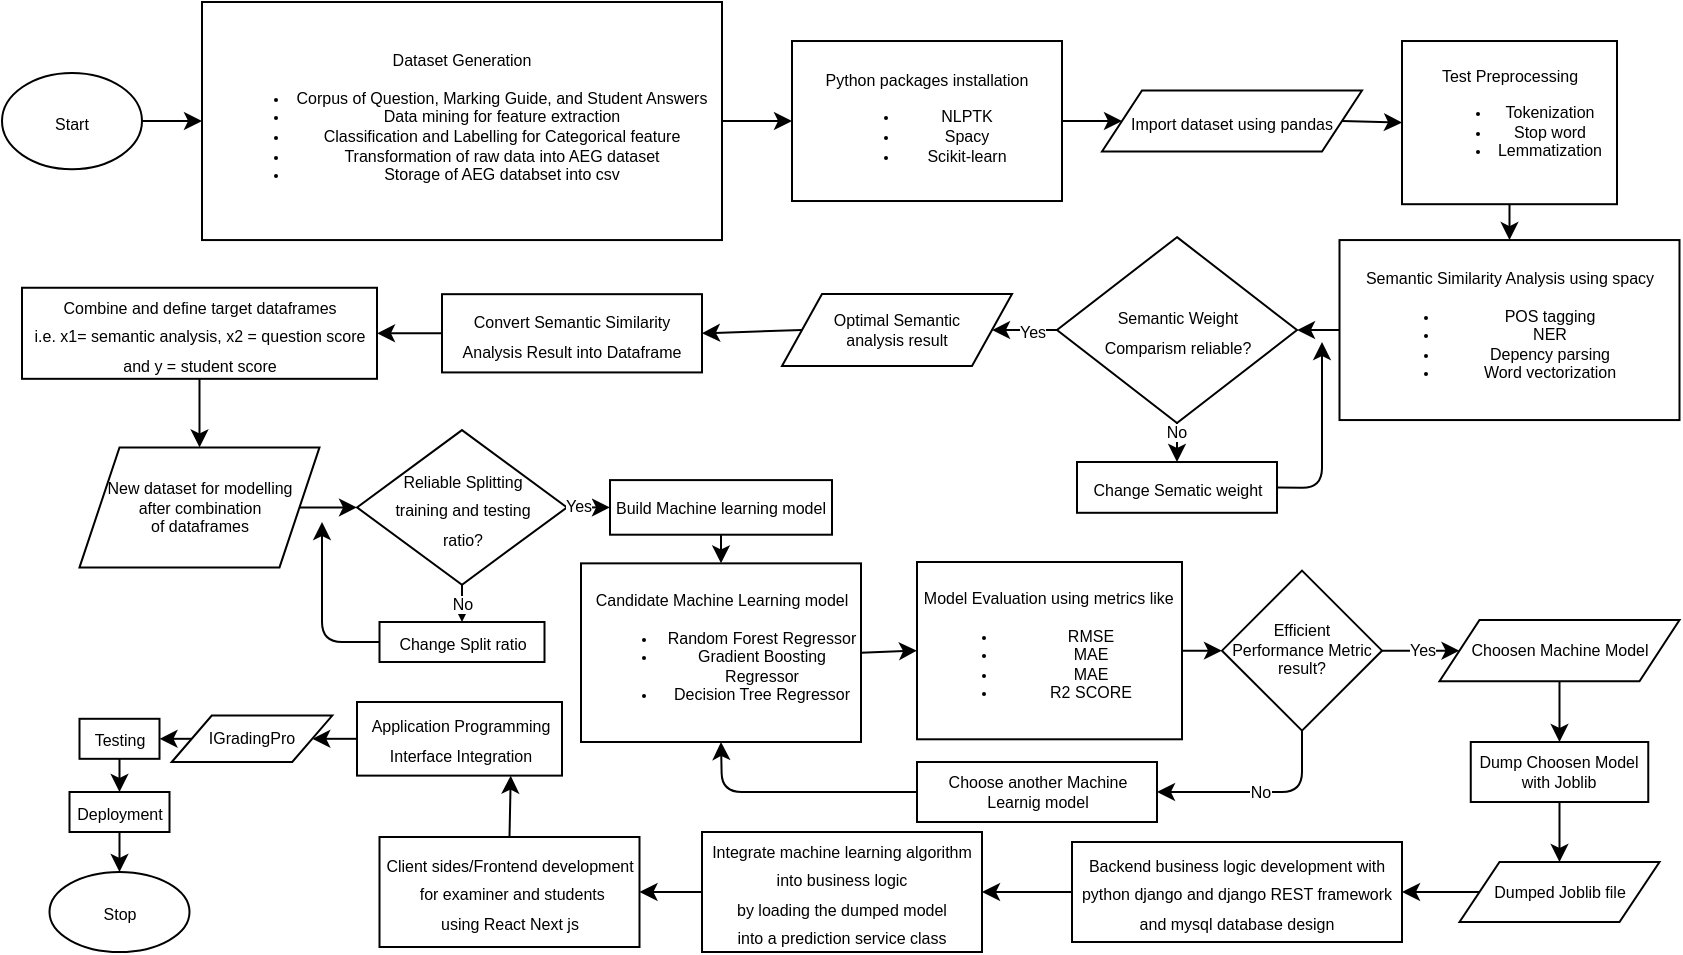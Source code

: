 <mxfile>
    <diagram id="v0POaVEqfWPxZcAgOBb1" name="Page-1">
        <mxGraphModel dx="707" dy="330" grid="1" gridSize="10" guides="1" tooltips="1" connect="1" arrows="1" fold="1" page="1" pageScale="1" pageWidth="850" pageHeight="1100" math="0" shadow="0">
            <root>
                <mxCell id="0"/>
                <mxCell id="1" parent="0"/>
                <mxCell id="2" value="&lt;font style=&quot;font-size: 8px;&quot;&gt;Start&lt;/font&gt;" style="ellipse;whiteSpace=wrap;html=1;" parent="1" vertex="1">
                    <mxGeometry x="3" y="45.44" width="70" height="48.14" as="geometry"/>
                </mxCell>
                <mxCell id="9" value="&lt;font style=&quot;font-size: 8px;&quot;&gt;Combine and define target dataframes&lt;br&gt;i.e. x1= semantic analysis, x2 = question score and y = student score&lt;/font&gt;" style="rounded=0;whiteSpace=wrap;html=1;" parent="1" vertex="1">
                    <mxGeometry x="13" y="152.88" width="177.5" height="45.53" as="geometry"/>
                </mxCell>
                <mxCell id="12" value="&lt;span style=&quot;font-size: 8px;&quot;&gt;Reliable Splitting&lt;br&gt;training and testing&lt;br&gt;ratio?&lt;/span&gt;" style="rhombus;whiteSpace=wrap;html=1;" parent="1" vertex="1">
                    <mxGeometry x="180.5" y="224.05" width="105" height="77.3" as="geometry"/>
                </mxCell>
                <mxCell id="23" value="&lt;font style=&quot;font-size: 8px;&quot;&gt;Stop&lt;/font&gt;" style="ellipse;whiteSpace=wrap;html=1;" parent="1" vertex="1">
                    <mxGeometry x="26.75" y="445" width="70" height="40" as="geometry"/>
                </mxCell>
                <mxCell id="51" value="&lt;font style=&quot;font-size: 8px;&quot;&gt;Dataset Generation&lt;br&gt;&lt;/font&gt;&lt;ul style=&quot;font-size: 8px;&quot;&gt;&lt;li style=&quot;&quot;&gt;&lt;font style=&quot;font-size: 8px;&quot;&gt;Corpus of Question, Marking Guide, and Student Answers&lt;/font&gt;&lt;/li&gt;&lt;li style=&quot;&quot;&gt;&lt;font style=&quot;font-size: 8px;&quot;&gt;Data mining for feature extraction&lt;/font&gt;&lt;/li&gt;&lt;li style=&quot;&quot;&gt;&lt;font style=&quot;font-size: 8px;&quot;&gt;Classification and Labelling for Categorical feature&lt;/font&gt;&lt;/li&gt;&lt;li style=&quot;&quot;&gt;&lt;font style=&quot;font-size: 8px;&quot;&gt;Transformation of raw data into AEG dataset&lt;/font&gt;&lt;/li&gt;&lt;li style=&quot;&quot;&gt;&lt;font style=&quot;font-size: 8px;&quot;&gt;Storage of AEG databset into csv&lt;/font&gt;&lt;/li&gt;&lt;/ul&gt;" style="rounded=0;whiteSpace=wrap;html=1;" parent="1" vertex="1">
                    <mxGeometry x="103" y="10.0" width="260" height="119.03" as="geometry"/>
                </mxCell>
                <mxCell id="57" style="edgeStyle=none;html=1;exitX=1;exitY=0.5;exitDx=0;exitDy=0;entryX=0;entryY=0.5;entryDx=0;entryDy=0;" parent="1" source="2" target="51" edge="1">
                    <mxGeometry relative="1" as="geometry"/>
                </mxCell>
                <mxCell id="52" value="&lt;font style=&quot;font-size: 8px;&quot;&gt;Python packages installation&lt;br&gt;&lt;/font&gt;&lt;ul style=&quot;font-size: 8px;&quot;&gt;&lt;li&gt;&lt;font style=&quot;font-size: 8px;&quot;&gt;NLPTK&lt;/font&gt;&lt;/li&gt;&lt;li&gt;&lt;font style=&quot;font-size: 8px;&quot;&gt;Spacy&lt;/font&gt;&lt;/li&gt;&lt;li&gt;&lt;font style=&quot;font-size: 8px;&quot;&gt;Scikit-learn&lt;/font&gt;&lt;/li&gt;&lt;/ul&gt;" style="rounded=0;whiteSpace=wrap;html=1;" parent="1" vertex="1">
                    <mxGeometry x="398" y="29.51" width="135" height="80" as="geometry"/>
                </mxCell>
                <mxCell id="58" style="edgeStyle=none;html=1;exitX=1;exitY=0.5;exitDx=0;exitDy=0;" parent="1" source="51" target="52" edge="1">
                    <mxGeometry relative="1" as="geometry"/>
                </mxCell>
                <mxCell id="53" value="&lt;font style=&quot;font-size: 8px;&quot;&gt;Import dataset using pandas&lt;/font&gt;" style="shape=parallelogram;perimeter=parallelogramPerimeter;whiteSpace=wrap;html=1;fixedSize=1;" parent="1" vertex="1">
                    <mxGeometry x="553" y="54.25" width="130" height="30.53" as="geometry"/>
                </mxCell>
                <mxCell id="59" style="edgeStyle=none;html=1;exitX=1;exitY=0.5;exitDx=0;exitDy=0;entryX=0;entryY=0.5;entryDx=0;entryDy=0;" parent="1" source="52" target="53" edge="1">
                    <mxGeometry relative="1" as="geometry"/>
                </mxCell>
                <mxCell id="54" value="&lt;div style=&quot;font-size: 8px;&quot;&gt;&lt;span style=&quot;background-color: initial;&quot;&gt;&lt;font style=&quot;font-size: 8px;&quot;&gt;Test Preprocessing&lt;/font&gt;&lt;/span&gt;&lt;/div&gt;&lt;ul style=&quot;font-size: 8px;&quot;&gt;&lt;li style=&quot;&quot;&gt;&lt;font style=&quot;font-size: 8px;&quot;&gt;Tokenization&lt;/font&gt;&lt;/li&gt;&lt;li style=&quot;&quot;&gt;&lt;font style=&quot;font-size: 8px;&quot;&gt;Stop word&lt;/font&gt;&lt;/li&gt;&lt;li style=&quot;&quot;&gt;&lt;font style=&quot;font-size: 8px;&quot;&gt;Lemmatization&lt;/font&gt;&lt;/li&gt;&lt;/ul&gt;" style="rounded=0;whiteSpace=wrap;html=1;" parent="1" vertex="1">
                    <mxGeometry x="703" y="29.51" width="107.5" height="81.59" as="geometry"/>
                </mxCell>
                <mxCell id="106" style="edgeStyle=none;html=1;exitX=1;exitY=0.5;exitDx=0;exitDy=0;entryX=0;entryY=0.5;entryDx=0;entryDy=0;fontSize=8;" parent="1" source="53" target="54" edge="1">
                    <mxGeometry relative="1" as="geometry"/>
                </mxCell>
                <mxCell id="55" value="&lt;font style=&quot;font-size: 8px;&quot;&gt;Semantic Similarity Analysis using spacy&lt;br&gt;&lt;/font&gt;&lt;ul style=&quot;font-size: 8px;&quot;&gt;&lt;li style=&quot;&quot;&gt;&lt;font style=&quot;font-size: 8px;&quot;&gt;POS tagging&lt;/font&gt;&lt;/li&gt;&lt;li style=&quot;&quot;&gt;&lt;font style=&quot;font-size: 8px;&quot;&gt;NER&lt;/font&gt;&lt;/li&gt;&lt;li style=&quot;&quot;&gt;&lt;font style=&quot;font-size: 8px;&quot;&gt;Depency parsing&lt;/font&gt;&lt;/li&gt;&lt;li style=&quot;&quot;&gt;&lt;font style=&quot;font-size: 8px;&quot;&gt;Word vectorization&lt;/font&gt;&lt;/li&gt;&lt;/ul&gt;" style="rounded=0;whiteSpace=wrap;html=1;" parent="1" vertex="1">
                    <mxGeometry x="671.75" y="129.03" width="170" height="90" as="geometry"/>
                </mxCell>
                <mxCell id="108" style="edgeStyle=none;html=1;exitX=0.5;exitY=1;exitDx=0;exitDy=0;entryX=0.5;entryY=0;entryDx=0;entryDy=0;fontSize=8;" parent="1" source="54" target="55" edge="1">
                    <mxGeometry relative="1" as="geometry"/>
                </mxCell>
                <mxCell id="56" value="&lt;font style=&quot;font-size: 8px;&quot;&gt;Semantic Weight &lt;br&gt;Comparism reliable?&lt;/font&gt;" style="rhombus;whiteSpace=wrap;html=1;" parent="1" vertex="1">
                    <mxGeometry x="530.5" y="127.57" width="120" height="92.91" as="geometry"/>
                </mxCell>
                <mxCell id="62" style="edgeStyle=none;html=1;exitX=0;exitY=0.5;exitDx=0;exitDy=0;entryX=1;entryY=0.5;entryDx=0;entryDy=0;" parent="1" source="55" target="56" edge="1">
                    <mxGeometry relative="1" as="geometry"/>
                </mxCell>
                <mxCell id="123" style="edgeStyle=none;html=1;exitX=1;exitY=0.5;exitDx=0;exitDy=0;fontSize=8;" parent="1" source="63" edge="1">
                    <mxGeometry relative="1" as="geometry">
                        <mxPoint x="663" y="180" as="targetPoint"/>
                        <Array as="points">
                            <mxPoint x="663" y="253"/>
                        </Array>
                    </mxGeometry>
                </mxCell>
                <mxCell id="63" value="&lt;font style=&quot;font-size: 8px;&quot;&gt;Change Sematic weight&lt;/font&gt;" style="rounded=0;whiteSpace=wrap;html=1;" parent="1" vertex="1">
                    <mxGeometry x="540.5" y="240.0" width="100" height="25.4" as="geometry"/>
                </mxCell>
                <mxCell id="118" style="edgeStyle=none;html=1;exitX=0.5;exitY=1;exitDx=0;exitDy=0;entryX=0.5;entryY=0;entryDx=0;entryDy=0;fontSize=8;" parent="1" source="56" target="63" edge="1">
                    <mxGeometry relative="1" as="geometry"/>
                </mxCell>
                <mxCell id="147" value="No" style="edgeLabel;html=1;align=center;verticalAlign=middle;resizable=0;points=[];fontSize=8;" vertex="1" connectable="0" parent="118">
                    <mxGeometry x="-0.579" y="-1" relative="1" as="geometry">
                        <mxPoint as="offset"/>
                    </mxGeometry>
                </mxCell>
                <mxCell id="110" style="edgeStyle=none;html=1;exitX=0;exitY=0.5;exitDx=0;exitDy=0;entryX=1;entryY=0.5;entryDx=0;entryDy=0;fontSize=8;" parent="1" source="66" target="9" edge="1">
                    <mxGeometry relative="1" as="geometry"/>
                </mxCell>
                <mxCell id="66" value="&lt;font style=&quot;font-size: 8px;&quot;&gt;Convert Semantic Similarity&lt;br&gt;Analysis Result into Dataframe&lt;/font&gt;" style="rounded=0;whiteSpace=wrap;html=1;" parent="1" vertex="1">
                    <mxGeometry x="223" y="156.09" width="130" height="39.12" as="geometry"/>
                </mxCell>
                <mxCell id="124" style="edgeStyle=none;html=1;exitX=0;exitY=0.5;exitDx=0;exitDy=0;fontSize=8;" parent="1" source="72" edge="1">
                    <mxGeometry relative="1" as="geometry">
                        <mxPoint x="163" y="270" as="targetPoint"/>
                        <Array as="points">
                            <mxPoint x="163" y="330"/>
                        </Array>
                    </mxGeometry>
                </mxCell>
                <mxCell id="72" value="&lt;font style=&quot;font-size: 8px;&quot;&gt;Change Split ratio&lt;/font&gt;" style="rounded=0;whiteSpace=wrap;html=1;" parent="1" vertex="1">
                    <mxGeometry x="191.75" y="320" width="82.5" height="20" as="geometry"/>
                </mxCell>
                <mxCell id="78" value="&lt;font style=&quot;font-size: 8px;&quot;&gt;Model Evaluation using metrics like&amp;nbsp;&lt;br&gt;&lt;/font&gt;&lt;ul style=&quot;font-size: 8px;&quot;&gt;&lt;li style=&quot;&quot;&gt;&lt;font style=&quot;font-size: 8px;&quot;&gt;RMSE&lt;/font&gt;&lt;/li&gt;&lt;li style=&quot;&quot;&gt;&lt;font style=&quot;font-size: 8px;&quot;&gt;MAE&lt;/font&gt;&lt;/li&gt;&lt;li style=&quot;&quot;&gt;&lt;font style=&quot;font-size: 8px;&quot;&gt;MAE&lt;/font&gt;&lt;/li&gt;&lt;li style=&quot;&quot;&gt;&lt;font style=&quot;font-size: 8px;&quot;&gt;R2 SCORE&lt;/font&gt;&lt;/li&gt;&lt;/ul&gt;" style="rounded=0;whiteSpace=wrap;html=1;" parent="1" vertex="1">
                    <mxGeometry x="460.5" y="290" width="132.5" height="88.65" as="geometry"/>
                </mxCell>
                <mxCell id="122" value="No" style="edgeStyle=none;html=1;exitX=0.5;exitY=1;exitDx=0;exitDy=0;entryX=0.5;entryY=0;entryDx=0;entryDy=0;fontSize=8;" parent="1" source="12" target="72" edge="1">
                    <mxGeometry relative="1" as="geometry"/>
                </mxCell>
                <mxCell id="81" value="&lt;font style=&quot;font-size: 8px;&quot;&gt;Backend business logic development with&lt;br&gt;python django and django REST framework&lt;br&gt;and mysql database design&lt;/font&gt;" style="rounded=0;whiteSpace=wrap;html=1;" parent="1" vertex="1">
                    <mxGeometry x="538" y="430" width="165" height="50" as="geometry"/>
                </mxCell>
                <mxCell id="85" value="&lt;font style=&quot;font-size: 8px;&quot;&gt;Integrate machine learning algorithm&lt;br&gt;into business logic&lt;br&gt;by loading the dumped model&lt;br&gt;into a prediction service class&lt;/font&gt;" style="rounded=0;whiteSpace=wrap;html=1;" parent="1" vertex="1">
                    <mxGeometry x="353" y="425" width="140" height="60" as="geometry"/>
                </mxCell>
                <mxCell id="153" style="edgeStyle=none;html=1;exitX=0;exitY=0.5;exitDx=0;exitDy=0;entryX=1;entryY=0.5;entryDx=0;entryDy=0;fontSize=8;" edge="1" parent="1" source="81" target="85">
                    <mxGeometry relative="1" as="geometry"/>
                </mxCell>
                <mxCell id="168" style="edgeStyle=none;html=1;exitX=0.5;exitY=1;exitDx=0;exitDy=0;entryX=0.5;entryY=0;entryDx=0;entryDy=0;fontSize=8;" edge="1" parent="1" source="95" target="96">
                    <mxGeometry relative="1" as="geometry"/>
                </mxCell>
                <mxCell id="95" value="&lt;font style=&quot;font-size: 8px;&quot;&gt;Testing&lt;/font&gt;" style="rounded=0;whiteSpace=wrap;html=1;" parent="1" vertex="1">
                    <mxGeometry x="41.75" y="368.4" width="40" height="20.01" as="geometry"/>
                </mxCell>
                <mxCell id="159" style="edgeStyle=none;html=1;exitX=0.5;exitY=1;exitDx=0;exitDy=0;entryX=0.5;entryY=0;entryDx=0;entryDy=0;fontSize=8;" edge="1" parent="1" source="96" target="23">
                    <mxGeometry relative="1" as="geometry"/>
                </mxCell>
                <mxCell id="96" value="&lt;font style=&quot;font-size: 8px;&quot;&gt;Deployment&lt;/font&gt;" style="rounded=0;whiteSpace=wrap;html=1;" parent="1" vertex="1">
                    <mxGeometry x="36.75" y="405" width="50" height="20" as="geometry"/>
                </mxCell>
                <mxCell id="167" style="edgeStyle=none;html=1;exitX=0;exitY=0.5;exitDx=0;exitDy=0;entryX=1;entryY=0.5;entryDx=0;entryDy=0;fontSize=8;" edge="1" parent="1" source="93" target="165">
                    <mxGeometry relative="1" as="geometry"/>
                </mxCell>
                <mxCell id="93" value="&lt;font style=&quot;font-size: 8px;&quot;&gt;Application Programming&lt;br&gt;Interface Integration&lt;/font&gt;" style="rounded=0;whiteSpace=wrap;html=1;" parent="1" vertex="1">
                    <mxGeometry x="180.5" y="360" width="102.5" height="36.81" as="geometry"/>
                </mxCell>
                <mxCell id="154" style="edgeStyle=none;html=1;exitX=0.5;exitY=0;exitDx=0;exitDy=0;entryX=0.75;entryY=1;entryDx=0;entryDy=0;fontSize=8;" edge="1" parent="1" source="90" target="93">
                    <mxGeometry relative="1" as="geometry"/>
                </mxCell>
                <mxCell id="90" value="&lt;font style=&quot;font-size: 8px;&quot;&gt;Client sides/Frontend development&lt;br&gt;&amp;nbsp;for examiner and students&lt;br&gt;using React Next js&lt;/font&gt;" style="rounded=0;whiteSpace=wrap;html=1;" parent="1" vertex="1">
                    <mxGeometry x="191.75" y="427.5" width="130" height="55" as="geometry"/>
                </mxCell>
                <mxCell id="155" style="edgeStyle=none;html=1;exitX=0;exitY=0.5;exitDx=0;exitDy=0;entryX=1;entryY=0.5;entryDx=0;entryDy=0;fontSize=8;" edge="1" parent="1" source="85" target="90">
                    <mxGeometry relative="1" as="geometry"/>
                </mxCell>
                <mxCell id="115" style="edgeStyle=none;html=1;exitX=0;exitY=0.5;exitDx=0;exitDy=0;entryX=1;entryY=0.5;entryDx=0;entryDy=0;fontSize=8;" parent="1" source="112" target="66" edge="1">
                    <mxGeometry relative="1" as="geometry"/>
                </mxCell>
                <mxCell id="112" value="Optimal Semantic&lt;br&gt;analysis result" style="shape=parallelogram;perimeter=parallelogramPerimeter;whiteSpace=wrap;html=1;fixedSize=1;fontSize=8;" parent="1" vertex="1">
                    <mxGeometry x="393" y="156.04" width="115" height="35.97" as="geometry"/>
                </mxCell>
                <mxCell id="121" style="edgeStyle=none;html=1;exitX=1;exitY=0.5;exitDx=0;exitDy=0;entryX=0;entryY=0.5;entryDx=0;entryDy=0;fontSize=8;" parent="1" source="116" target="12" edge="1">
                    <mxGeometry relative="1" as="geometry"/>
                </mxCell>
                <mxCell id="116" value="New dataset for modelling&lt;br&gt;after combination &lt;br&gt;of dataframes" style="shape=parallelogram;perimeter=parallelogramPerimeter;whiteSpace=wrap;html=1;fixedSize=1;fontSize=8;" parent="1" vertex="1">
                    <mxGeometry x="41.75" y="232.7" width="120" height="60" as="geometry"/>
                </mxCell>
                <mxCell id="125" value="Build Machine learning model" style="rounded=0;whiteSpace=wrap;html=1;fontSize=8;" parent="1" vertex="1">
                    <mxGeometry x="307" y="249.05" width="111" height="27.3" as="geometry"/>
                </mxCell>
                <mxCell id="114" style="edgeStyle=none;html=1;exitX=0;exitY=0.5;exitDx=0;exitDy=0;entryX=1;entryY=0.5;entryDx=0;entryDy=0;fontSize=8;" parent="1" source="56" target="112" edge="1">
                    <mxGeometry relative="1" as="geometry"/>
                </mxCell>
                <mxCell id="148" value="Yes" style="edgeLabel;html=1;align=center;verticalAlign=middle;resizable=0;points=[];fontSize=8;" vertex="1" connectable="0" parent="114">
                    <mxGeometry x="-0.197" y="1" relative="1" as="geometry">
                        <mxPoint as="offset"/>
                    </mxGeometry>
                </mxCell>
                <mxCell id="128" value="Efficient&lt;br&gt;Performance Metric result?" style="rhombus;whiteSpace=wrap;html=1;fontSize=8;" parent="1" vertex="1">
                    <mxGeometry x="613" y="294.32" width="80" height="80" as="geometry"/>
                </mxCell>
                <mxCell id="117" style="edgeStyle=none;html=1;exitX=0.5;exitY=1;exitDx=0;exitDy=0;entryX=0.5;entryY=0;entryDx=0;entryDy=0;fontSize=8;" parent="1" source="9" target="116" edge="1">
                    <mxGeometry relative="1" as="geometry"/>
                </mxCell>
                <mxCell id="126" style="edgeStyle=none;html=1;exitX=1;exitY=0.5;exitDx=0;exitDy=0;fontSize=8;" parent="1" source="12" target="125" edge="1">
                    <mxGeometry relative="1" as="geometry"/>
                </mxCell>
                <mxCell id="149" value="Yes" style="edgeLabel;html=1;align=center;verticalAlign=middle;resizable=0;points=[];fontSize=8;" vertex="1" connectable="0" parent="126">
                    <mxGeometry x="-0.476" y="1" relative="1" as="geometry">
                        <mxPoint as="offset"/>
                    </mxGeometry>
                </mxCell>
                <mxCell id="135" style="edgeStyle=none;html=1;exitX=1;exitY=0.5;exitDx=0;exitDy=0;entryX=0;entryY=0.5;entryDx=0;entryDy=0;fontSize=8;" edge="1" parent="1" source="129" target="78">
                    <mxGeometry relative="1" as="geometry"/>
                </mxCell>
                <mxCell id="129" value="&lt;font style=&quot;font-size: 8px;&quot;&gt;Candidate Machine Learning model&lt;br&gt;&lt;ul&gt;&lt;li&gt;&lt;font style=&quot;font-size: 8px;&quot;&gt;Random Forest Regressor&lt;/font&gt;&lt;/li&gt;&lt;li&gt;&lt;font style=&quot;font-size: 8px;&quot;&gt;Gradient Boosting Regressor&lt;/font&gt;&lt;/li&gt;&lt;li&gt;Decision Tree Regressor&lt;/li&gt;&lt;/ul&gt;&lt;/font&gt;" style="rounded=0;whiteSpace=wrap;html=1;" vertex="1" parent="1">
                    <mxGeometry x="292.5" y="290.68" width="140" height="89.32" as="geometry"/>
                </mxCell>
                <mxCell id="133" value="Choosen Machine Model" style="shape=parallelogram;perimeter=parallelogramPerimeter;whiteSpace=wrap;html=1;fixedSize=1;fontSize=8;" vertex="1" parent="1">
                    <mxGeometry x="721.75" y="318.98" width="120" height="30.68" as="geometry"/>
                </mxCell>
                <mxCell id="137" style="edgeStyle=none;html=1;exitX=1;exitY=0.5;exitDx=0;exitDy=0;entryX=0;entryY=0.5;entryDx=0;entryDy=0;fontSize=8;" edge="1" parent="1" source="78" target="128">
                    <mxGeometry relative="1" as="geometry"/>
                </mxCell>
                <mxCell id="140" value="Dump Choosen Model&lt;br&gt;with Joblib" style="whiteSpace=wrap;html=1;fontSize=8;" vertex="1" parent="1">
                    <mxGeometry x="737.38" y="380" width="88.75" height="30" as="geometry"/>
                </mxCell>
                <mxCell id="130" style="edgeStyle=none;html=1;exitX=0.5;exitY=1;exitDx=0;exitDy=0;fontSize=8;" edge="1" parent="1" source="125" target="129">
                    <mxGeometry relative="1" as="geometry"/>
                </mxCell>
                <mxCell id="145" style="edgeStyle=none;html=1;exitX=0;exitY=0.5;exitDx=0;exitDy=0;entryX=0.5;entryY=1;entryDx=0;entryDy=0;fontSize=8;" edge="1" parent="1" source="142" target="129">
                    <mxGeometry relative="1" as="geometry">
                        <Array as="points">
                            <mxPoint x="363" y="405"/>
                        </Array>
                    </mxGeometry>
                </mxCell>
                <mxCell id="142" value="Choose another Machine Learnig model" style="rounded=0;whiteSpace=wrap;html=1;fontSize=8;" vertex="1" parent="1">
                    <mxGeometry x="460.5" y="390" width="120" height="30" as="geometry"/>
                </mxCell>
                <mxCell id="152" style="edgeStyle=none;html=1;exitX=0;exitY=0.5;exitDx=0;exitDy=0;entryX=1;entryY=0.5;entryDx=0;entryDy=0;fontSize=8;" edge="1" parent="1" source="150" target="81">
                    <mxGeometry relative="1" as="geometry"/>
                </mxCell>
                <mxCell id="150" value="Dumped Joblib file" style="shape=parallelogram;perimeter=parallelogramPerimeter;whiteSpace=wrap;html=1;fixedSize=1;fontSize=8;" vertex="1" parent="1">
                    <mxGeometry x="731.75" y="440" width="100" height="30" as="geometry"/>
                </mxCell>
                <mxCell id="139" value="Yes" style="edgeStyle=none;html=1;exitX=1;exitY=0.5;exitDx=0;exitDy=0;entryX=0;entryY=0.5;entryDx=0;entryDy=0;fontSize=8;" edge="1" parent="1" source="128" target="133">
                    <mxGeometry relative="1" as="geometry"/>
                </mxCell>
                <mxCell id="141" value="" style="edgeStyle=none;html=1;fontSize=8;" edge="1" parent="1" source="133" target="140">
                    <mxGeometry relative="1" as="geometry"/>
                </mxCell>
                <mxCell id="146" value="No" style="edgeStyle=none;html=1;exitX=0.5;exitY=1;exitDx=0;exitDy=0;entryX=1;entryY=0.5;entryDx=0;entryDy=0;fontSize=8;" edge="1" parent="1" source="128" target="142">
                    <mxGeometry relative="1" as="geometry">
                        <Array as="points">
                            <mxPoint x="653" y="405"/>
                        </Array>
                    </mxGeometry>
                </mxCell>
                <mxCell id="151" style="edgeStyle=none;html=1;exitX=0.5;exitY=1;exitDx=0;exitDy=0;fontSize=8;" edge="1" parent="1" source="140" target="150">
                    <mxGeometry relative="1" as="geometry"/>
                </mxCell>
                <mxCell id="166" style="edgeStyle=none;html=1;exitX=0;exitY=0.5;exitDx=0;exitDy=0;entryX=1;entryY=0.5;entryDx=0;entryDy=0;fontSize=8;" edge="1" parent="1" source="165" target="95">
                    <mxGeometry relative="1" as="geometry"/>
                </mxCell>
                <mxCell id="165" value="IGradingPro" style="shape=parallelogram;perimeter=parallelogramPerimeter;whiteSpace=wrap;html=1;fixedSize=1;fontSize=8;" vertex="1" parent="1">
                    <mxGeometry x="87.88" y="366.81" width="80.25" height="23.19" as="geometry"/>
                </mxCell>
            </root>
        </mxGraphModel>
    </diagram>
</mxfile>